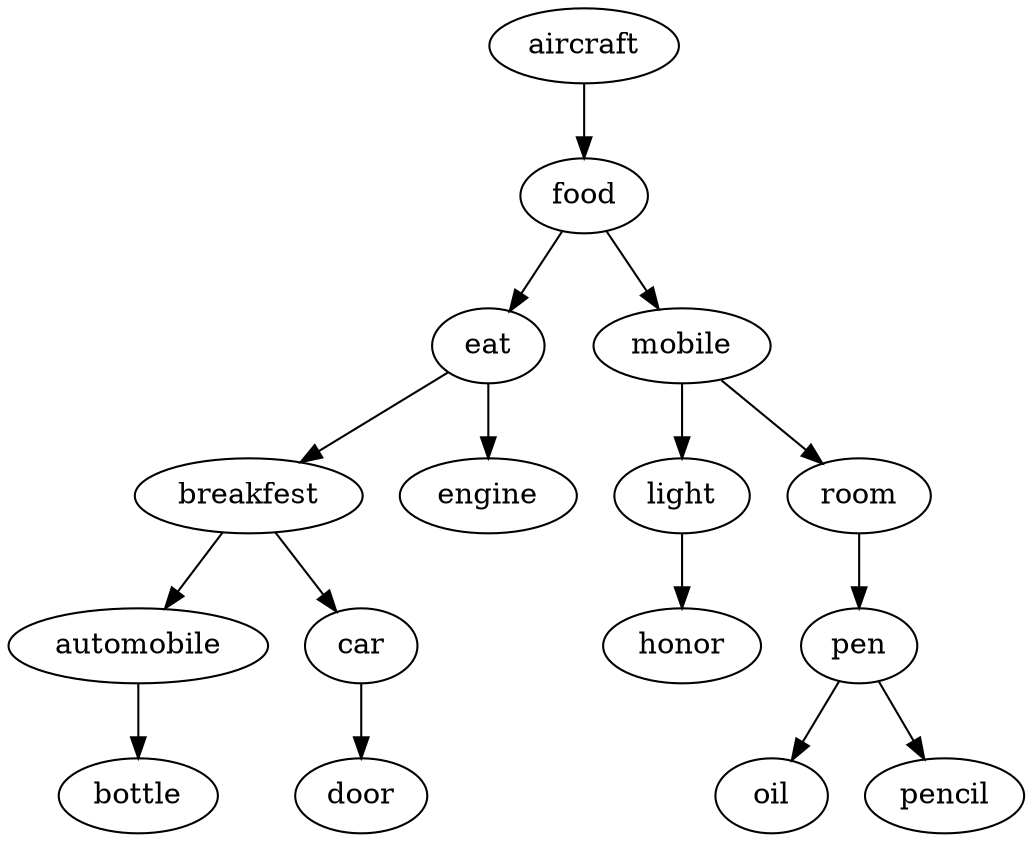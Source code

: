 digraph BINAR_TREE {
aircraft -> food;
automobile -> bottle;
breakfest -> automobile;
breakfest -> car;
car -> door;
eat -> breakfest;
eat -> engine;
food -> eat;
food -> mobile;
light -> honor;
mobile -> light;
mobile -> room;
pen -> oil;
pen -> pencil;
room -> pen;
}
